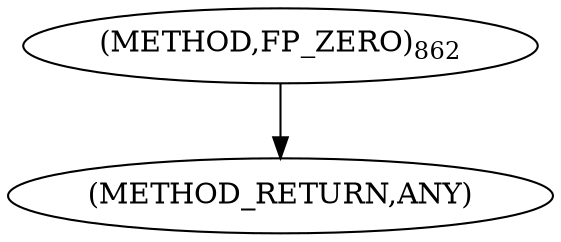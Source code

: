 digraph "FP_ZERO" {  
"100147" [label = <(METHOD,FP_ZERO)<SUB>862</SUB>> ]
"100148" [label = <(METHOD_RETURN,ANY)> ]
  "100147" -> "100148" 
}
